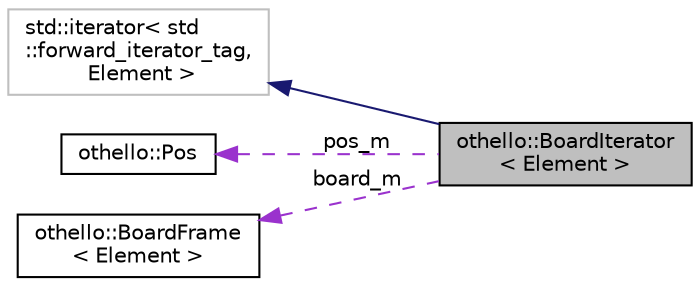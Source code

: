 digraph "othello::BoardIterator&lt; Element &gt;"
{
  edge [fontname="Helvetica",fontsize="10",labelfontname="Helvetica",labelfontsize="10"];
  node [fontname="Helvetica",fontsize="10",shape=record];
  rankdir="LR";
  Node1 [label="othello::BoardIterator\l\< Element \>",height=0.2,width=0.4,color="black", fillcolor="grey75", style="filled", fontcolor="black"];
  Node2 -> Node1 [dir="back",color="midnightblue",fontsize="10",style="solid",fontname="Helvetica"];
  Node2 [label="std::iterator\< std\l::forward_iterator_tag,\l Element \>",height=0.2,width=0.4,color="grey75", fillcolor="white", style="filled"];
  Node3 -> Node1 [dir="back",color="darkorchid3",fontsize="10",style="dashed",label=" pos_m" ,fontname="Helvetica"];
  Node3 [label="othello::Pos",height=0.2,width=0.4,color="black", fillcolor="white", style="filled",URL="$d7/dd3/classothello_1_1_pos.html"];
  Node4 -> Node1 [dir="back",color="darkorchid3",fontsize="10",style="dashed",label=" board_m" ,fontname="Helvetica"];
  Node4 [label="othello::BoardFrame\l\< Element \>",height=0.2,width=0.4,color="black", fillcolor="white", style="filled",URL="$d0/def/classothello_1_1_board_frame.html"];
}
